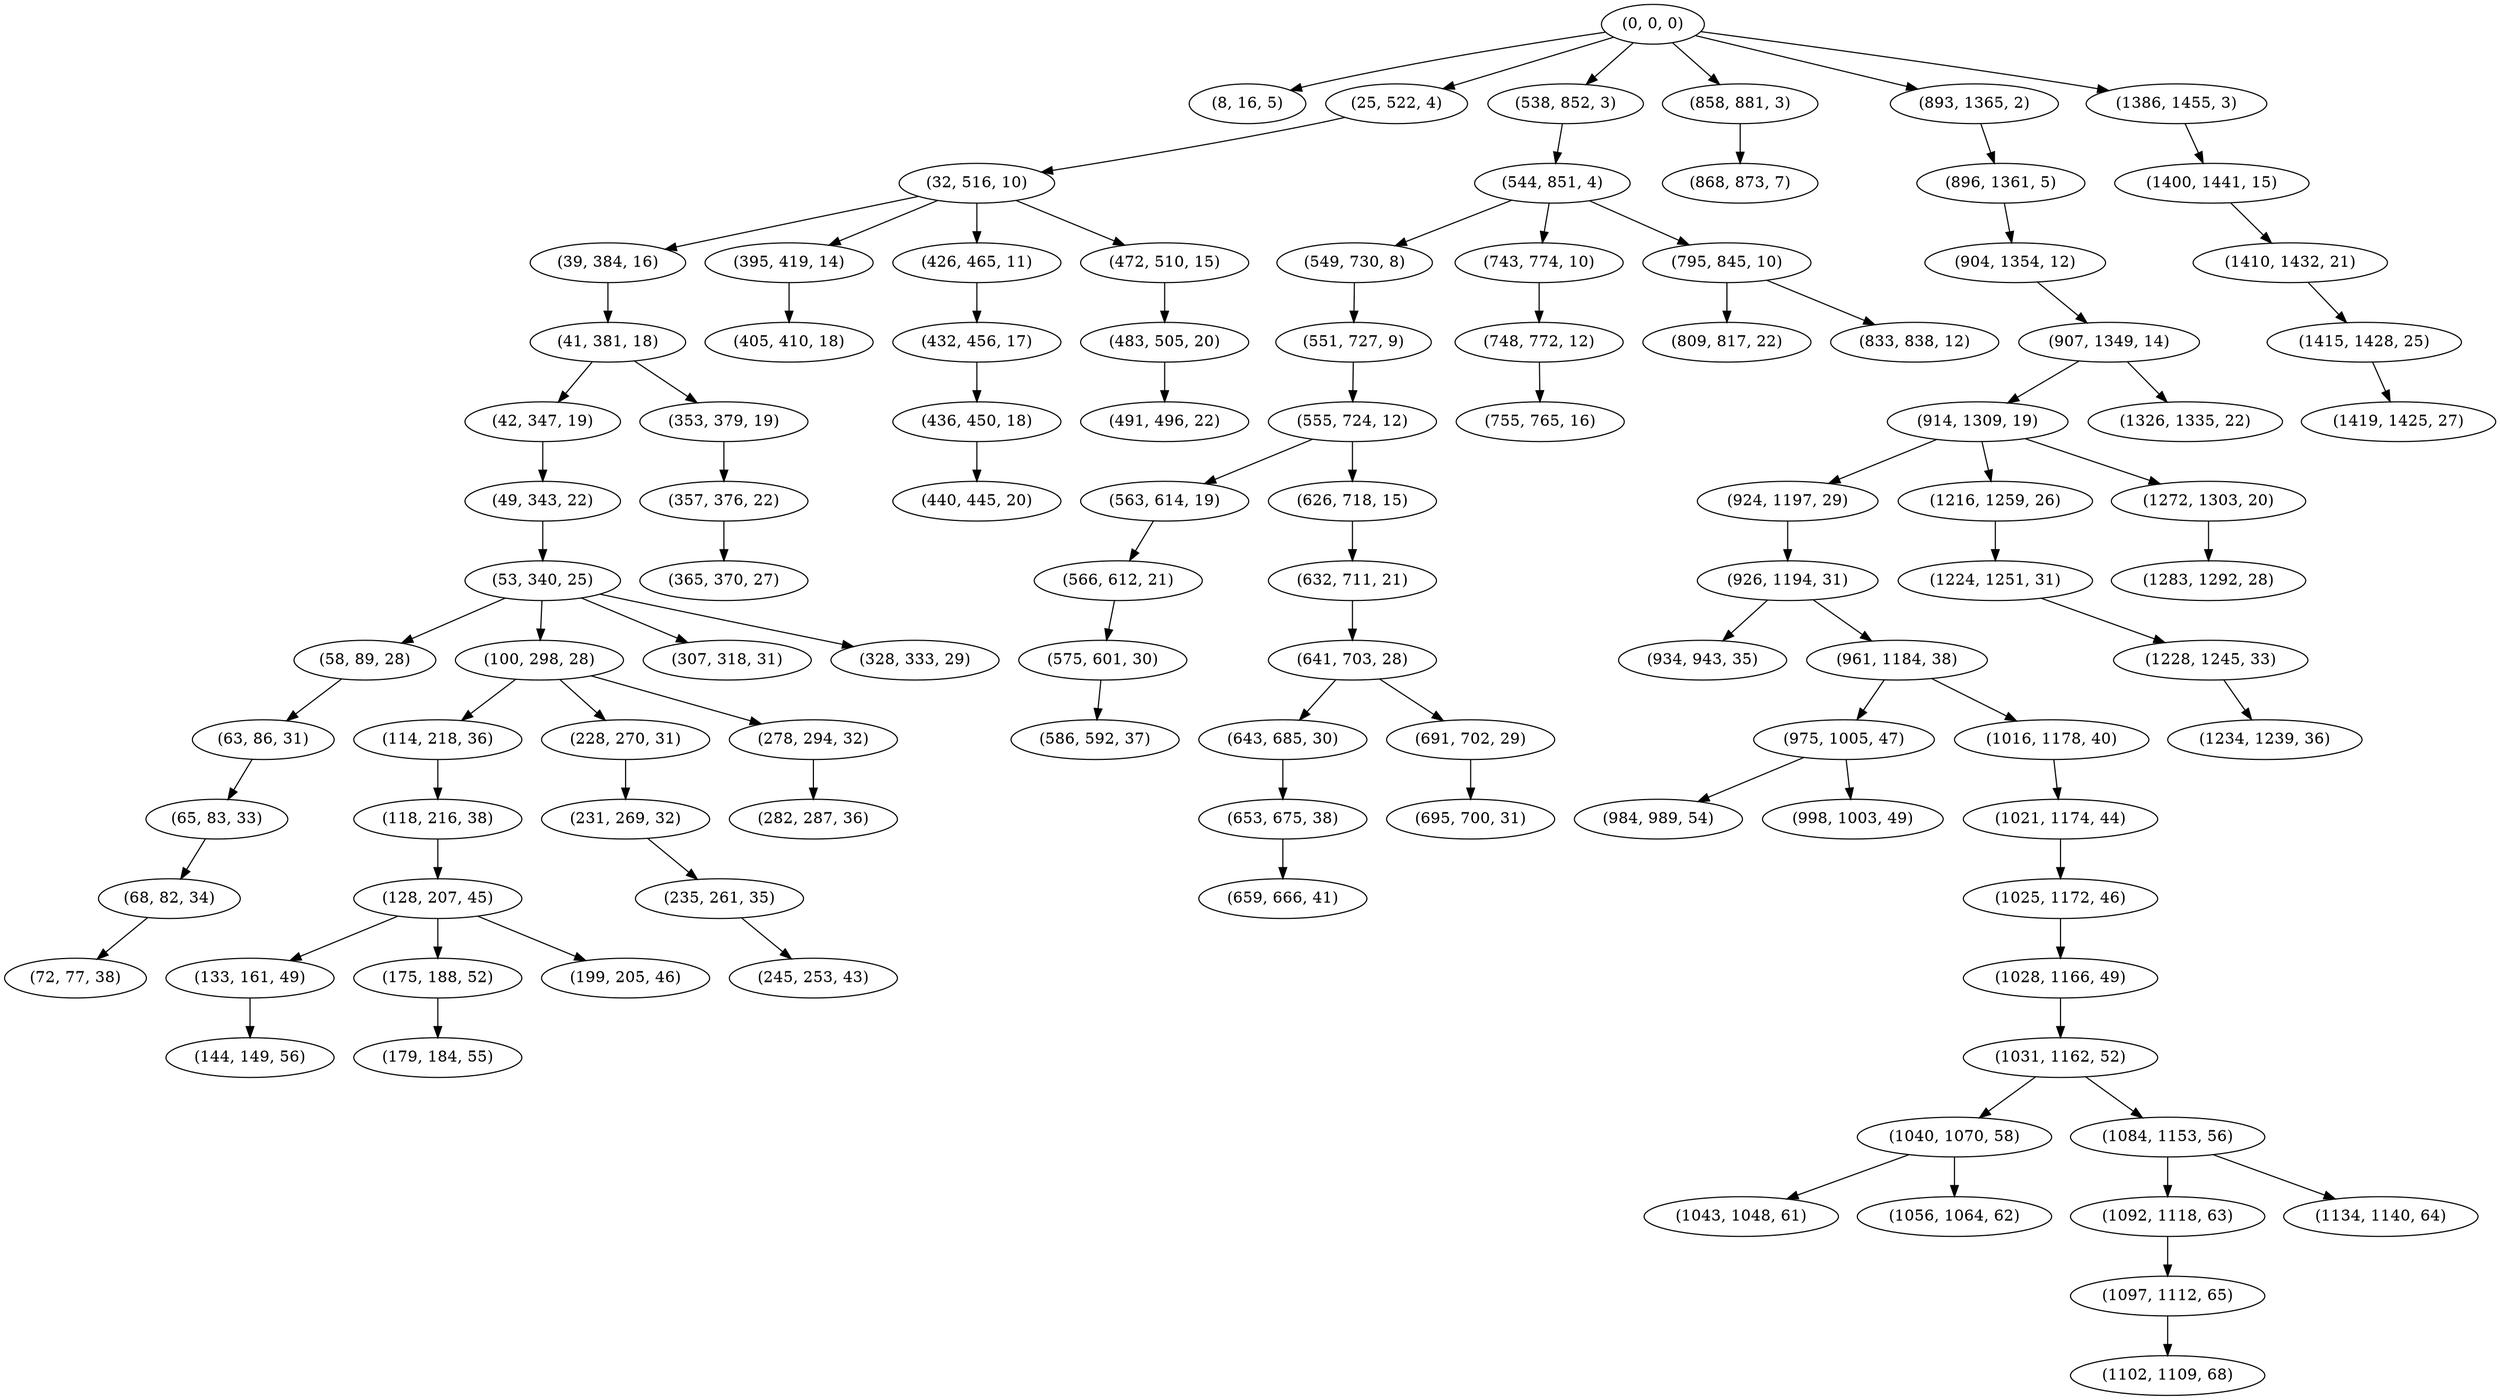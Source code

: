 digraph tree {
    "(0, 0, 0)";
    "(8, 16, 5)";
    "(25, 522, 4)";
    "(32, 516, 10)";
    "(39, 384, 16)";
    "(41, 381, 18)";
    "(42, 347, 19)";
    "(49, 343, 22)";
    "(53, 340, 25)";
    "(58, 89, 28)";
    "(63, 86, 31)";
    "(65, 83, 33)";
    "(68, 82, 34)";
    "(72, 77, 38)";
    "(100, 298, 28)";
    "(114, 218, 36)";
    "(118, 216, 38)";
    "(128, 207, 45)";
    "(133, 161, 49)";
    "(144, 149, 56)";
    "(175, 188, 52)";
    "(179, 184, 55)";
    "(199, 205, 46)";
    "(228, 270, 31)";
    "(231, 269, 32)";
    "(235, 261, 35)";
    "(245, 253, 43)";
    "(278, 294, 32)";
    "(282, 287, 36)";
    "(307, 318, 31)";
    "(328, 333, 29)";
    "(353, 379, 19)";
    "(357, 376, 22)";
    "(365, 370, 27)";
    "(395, 419, 14)";
    "(405, 410, 18)";
    "(426, 465, 11)";
    "(432, 456, 17)";
    "(436, 450, 18)";
    "(440, 445, 20)";
    "(472, 510, 15)";
    "(483, 505, 20)";
    "(491, 496, 22)";
    "(538, 852, 3)";
    "(544, 851, 4)";
    "(549, 730, 8)";
    "(551, 727, 9)";
    "(555, 724, 12)";
    "(563, 614, 19)";
    "(566, 612, 21)";
    "(575, 601, 30)";
    "(586, 592, 37)";
    "(626, 718, 15)";
    "(632, 711, 21)";
    "(641, 703, 28)";
    "(643, 685, 30)";
    "(653, 675, 38)";
    "(659, 666, 41)";
    "(691, 702, 29)";
    "(695, 700, 31)";
    "(743, 774, 10)";
    "(748, 772, 12)";
    "(755, 765, 16)";
    "(795, 845, 10)";
    "(809, 817, 22)";
    "(833, 838, 12)";
    "(858, 881, 3)";
    "(868, 873, 7)";
    "(893, 1365, 2)";
    "(896, 1361, 5)";
    "(904, 1354, 12)";
    "(907, 1349, 14)";
    "(914, 1309, 19)";
    "(924, 1197, 29)";
    "(926, 1194, 31)";
    "(934, 943, 35)";
    "(961, 1184, 38)";
    "(975, 1005, 47)";
    "(984, 989, 54)";
    "(998, 1003, 49)";
    "(1016, 1178, 40)";
    "(1021, 1174, 44)";
    "(1025, 1172, 46)";
    "(1028, 1166, 49)";
    "(1031, 1162, 52)";
    "(1040, 1070, 58)";
    "(1043, 1048, 61)";
    "(1056, 1064, 62)";
    "(1084, 1153, 56)";
    "(1092, 1118, 63)";
    "(1097, 1112, 65)";
    "(1102, 1109, 68)";
    "(1134, 1140, 64)";
    "(1216, 1259, 26)";
    "(1224, 1251, 31)";
    "(1228, 1245, 33)";
    "(1234, 1239, 36)";
    "(1272, 1303, 20)";
    "(1283, 1292, 28)";
    "(1326, 1335, 22)";
    "(1386, 1455, 3)";
    "(1400, 1441, 15)";
    "(1410, 1432, 21)";
    "(1415, 1428, 25)";
    "(1419, 1425, 27)";
    "(0, 0, 0)" -> "(8, 16, 5)";
    "(0, 0, 0)" -> "(25, 522, 4)";
    "(0, 0, 0)" -> "(538, 852, 3)";
    "(0, 0, 0)" -> "(858, 881, 3)";
    "(0, 0, 0)" -> "(893, 1365, 2)";
    "(0, 0, 0)" -> "(1386, 1455, 3)";
    "(25, 522, 4)" -> "(32, 516, 10)";
    "(32, 516, 10)" -> "(39, 384, 16)";
    "(32, 516, 10)" -> "(395, 419, 14)";
    "(32, 516, 10)" -> "(426, 465, 11)";
    "(32, 516, 10)" -> "(472, 510, 15)";
    "(39, 384, 16)" -> "(41, 381, 18)";
    "(41, 381, 18)" -> "(42, 347, 19)";
    "(41, 381, 18)" -> "(353, 379, 19)";
    "(42, 347, 19)" -> "(49, 343, 22)";
    "(49, 343, 22)" -> "(53, 340, 25)";
    "(53, 340, 25)" -> "(58, 89, 28)";
    "(53, 340, 25)" -> "(100, 298, 28)";
    "(53, 340, 25)" -> "(307, 318, 31)";
    "(53, 340, 25)" -> "(328, 333, 29)";
    "(58, 89, 28)" -> "(63, 86, 31)";
    "(63, 86, 31)" -> "(65, 83, 33)";
    "(65, 83, 33)" -> "(68, 82, 34)";
    "(68, 82, 34)" -> "(72, 77, 38)";
    "(100, 298, 28)" -> "(114, 218, 36)";
    "(100, 298, 28)" -> "(228, 270, 31)";
    "(100, 298, 28)" -> "(278, 294, 32)";
    "(114, 218, 36)" -> "(118, 216, 38)";
    "(118, 216, 38)" -> "(128, 207, 45)";
    "(128, 207, 45)" -> "(133, 161, 49)";
    "(128, 207, 45)" -> "(175, 188, 52)";
    "(128, 207, 45)" -> "(199, 205, 46)";
    "(133, 161, 49)" -> "(144, 149, 56)";
    "(175, 188, 52)" -> "(179, 184, 55)";
    "(228, 270, 31)" -> "(231, 269, 32)";
    "(231, 269, 32)" -> "(235, 261, 35)";
    "(235, 261, 35)" -> "(245, 253, 43)";
    "(278, 294, 32)" -> "(282, 287, 36)";
    "(353, 379, 19)" -> "(357, 376, 22)";
    "(357, 376, 22)" -> "(365, 370, 27)";
    "(395, 419, 14)" -> "(405, 410, 18)";
    "(426, 465, 11)" -> "(432, 456, 17)";
    "(432, 456, 17)" -> "(436, 450, 18)";
    "(436, 450, 18)" -> "(440, 445, 20)";
    "(472, 510, 15)" -> "(483, 505, 20)";
    "(483, 505, 20)" -> "(491, 496, 22)";
    "(538, 852, 3)" -> "(544, 851, 4)";
    "(544, 851, 4)" -> "(549, 730, 8)";
    "(544, 851, 4)" -> "(743, 774, 10)";
    "(544, 851, 4)" -> "(795, 845, 10)";
    "(549, 730, 8)" -> "(551, 727, 9)";
    "(551, 727, 9)" -> "(555, 724, 12)";
    "(555, 724, 12)" -> "(563, 614, 19)";
    "(555, 724, 12)" -> "(626, 718, 15)";
    "(563, 614, 19)" -> "(566, 612, 21)";
    "(566, 612, 21)" -> "(575, 601, 30)";
    "(575, 601, 30)" -> "(586, 592, 37)";
    "(626, 718, 15)" -> "(632, 711, 21)";
    "(632, 711, 21)" -> "(641, 703, 28)";
    "(641, 703, 28)" -> "(643, 685, 30)";
    "(641, 703, 28)" -> "(691, 702, 29)";
    "(643, 685, 30)" -> "(653, 675, 38)";
    "(653, 675, 38)" -> "(659, 666, 41)";
    "(691, 702, 29)" -> "(695, 700, 31)";
    "(743, 774, 10)" -> "(748, 772, 12)";
    "(748, 772, 12)" -> "(755, 765, 16)";
    "(795, 845, 10)" -> "(809, 817, 22)";
    "(795, 845, 10)" -> "(833, 838, 12)";
    "(858, 881, 3)" -> "(868, 873, 7)";
    "(893, 1365, 2)" -> "(896, 1361, 5)";
    "(896, 1361, 5)" -> "(904, 1354, 12)";
    "(904, 1354, 12)" -> "(907, 1349, 14)";
    "(907, 1349, 14)" -> "(914, 1309, 19)";
    "(907, 1349, 14)" -> "(1326, 1335, 22)";
    "(914, 1309, 19)" -> "(924, 1197, 29)";
    "(914, 1309, 19)" -> "(1216, 1259, 26)";
    "(914, 1309, 19)" -> "(1272, 1303, 20)";
    "(924, 1197, 29)" -> "(926, 1194, 31)";
    "(926, 1194, 31)" -> "(934, 943, 35)";
    "(926, 1194, 31)" -> "(961, 1184, 38)";
    "(961, 1184, 38)" -> "(975, 1005, 47)";
    "(961, 1184, 38)" -> "(1016, 1178, 40)";
    "(975, 1005, 47)" -> "(984, 989, 54)";
    "(975, 1005, 47)" -> "(998, 1003, 49)";
    "(1016, 1178, 40)" -> "(1021, 1174, 44)";
    "(1021, 1174, 44)" -> "(1025, 1172, 46)";
    "(1025, 1172, 46)" -> "(1028, 1166, 49)";
    "(1028, 1166, 49)" -> "(1031, 1162, 52)";
    "(1031, 1162, 52)" -> "(1040, 1070, 58)";
    "(1031, 1162, 52)" -> "(1084, 1153, 56)";
    "(1040, 1070, 58)" -> "(1043, 1048, 61)";
    "(1040, 1070, 58)" -> "(1056, 1064, 62)";
    "(1084, 1153, 56)" -> "(1092, 1118, 63)";
    "(1084, 1153, 56)" -> "(1134, 1140, 64)";
    "(1092, 1118, 63)" -> "(1097, 1112, 65)";
    "(1097, 1112, 65)" -> "(1102, 1109, 68)";
    "(1216, 1259, 26)" -> "(1224, 1251, 31)";
    "(1224, 1251, 31)" -> "(1228, 1245, 33)";
    "(1228, 1245, 33)" -> "(1234, 1239, 36)";
    "(1272, 1303, 20)" -> "(1283, 1292, 28)";
    "(1386, 1455, 3)" -> "(1400, 1441, 15)";
    "(1400, 1441, 15)" -> "(1410, 1432, 21)";
    "(1410, 1432, 21)" -> "(1415, 1428, 25)";
    "(1415, 1428, 25)" -> "(1419, 1425, 27)";
}
